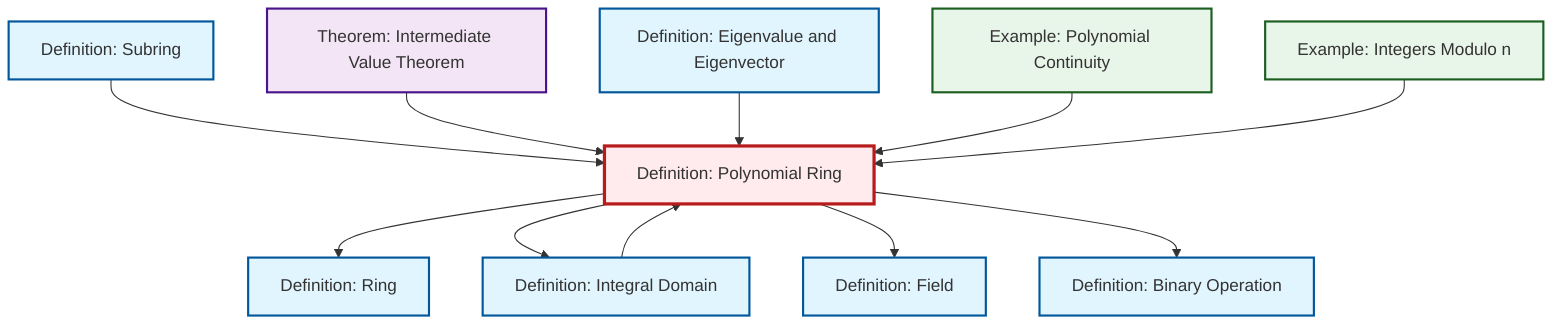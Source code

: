 graph TD
    classDef definition fill:#e1f5fe,stroke:#01579b,stroke-width:2px
    classDef theorem fill:#f3e5f5,stroke:#4a148c,stroke-width:2px
    classDef axiom fill:#fff3e0,stroke:#e65100,stroke-width:2px
    classDef example fill:#e8f5e9,stroke:#1b5e20,stroke-width:2px
    classDef current fill:#ffebee,stroke:#b71c1c,stroke-width:3px
    ex-polynomial-continuity["Example: Polynomial Continuity"]:::example
    def-polynomial-ring["Definition: Polynomial Ring"]:::definition
    def-field["Definition: Field"]:::definition
    thm-intermediate-value["Theorem: Intermediate Value Theorem"]:::theorem
    def-eigenvalue-eigenvector["Definition: Eigenvalue and Eigenvector"]:::definition
    def-ring["Definition: Ring"]:::definition
    def-binary-operation["Definition: Binary Operation"]:::definition
    def-integral-domain["Definition: Integral Domain"]:::definition
    def-subring["Definition: Subring"]:::definition
    ex-quotient-integers-mod-n["Example: Integers Modulo n"]:::example
    def-polynomial-ring --> def-ring
    def-subring --> def-polynomial-ring
    def-polynomial-ring --> def-integral-domain
    thm-intermediate-value --> def-polynomial-ring
    def-polynomial-ring --> def-field
    def-integral-domain --> def-polynomial-ring
    def-eigenvalue-eigenvector --> def-polynomial-ring
    ex-polynomial-continuity --> def-polynomial-ring
    ex-quotient-integers-mod-n --> def-polynomial-ring
    def-polynomial-ring --> def-binary-operation
    class def-polynomial-ring current